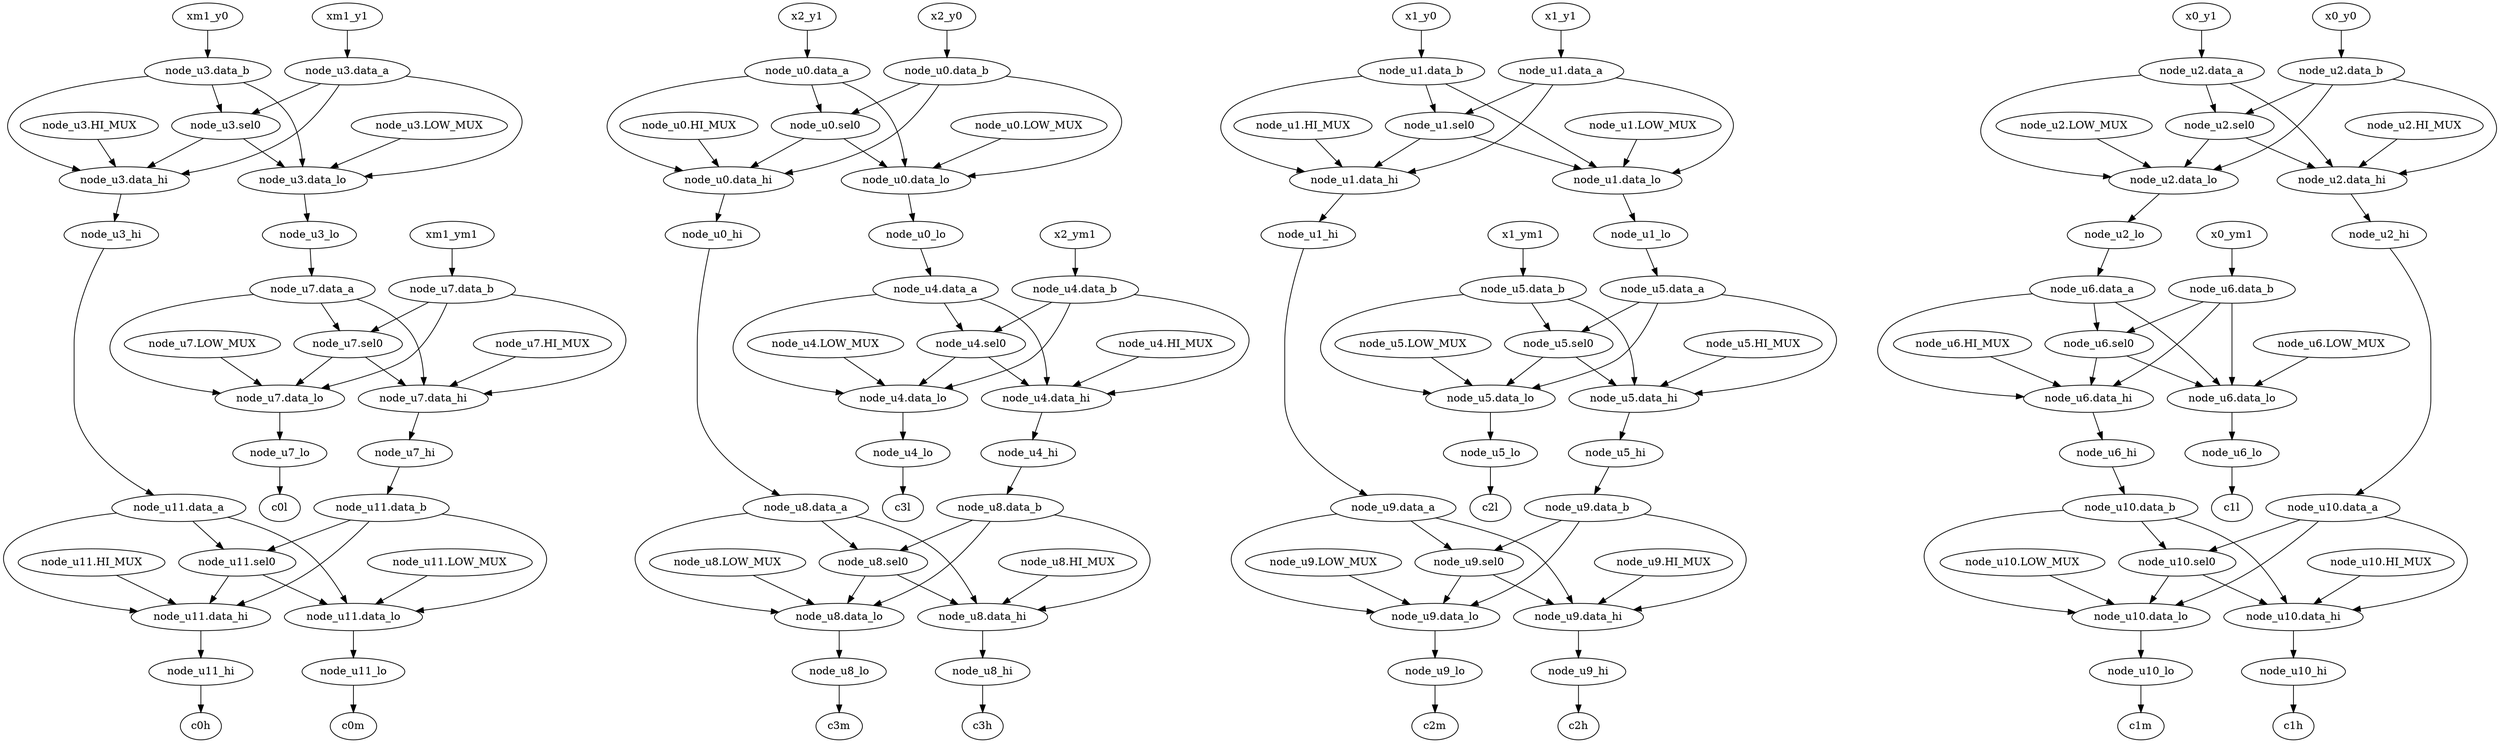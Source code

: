 strict digraph "()" {
	node_u11_hi -> c0h	 [weight=1.0];
	node_u8_lo -> c3m	 [weight=1.0];
	"node_u1.HI_MUX" -> "node_u1.data_hi"	 [weight=2.0];
	"node_u8.sel0" -> "node_u8.data_hi"	 [weight=3.0];
	"node_u8.sel0" -> "node_u8.data_lo"	 [weight=3.0];
	"node_u6.HI_MUX" -> "node_u6.data_hi"	 [weight=2.0];
	"node_u10.LOW_MUX" -> "node_u10.data_lo"	 [weight=2.0];
	"node_u5.data_hi" -> node_u5_hi	 [weight=1.0];
	"node_u1.data_lo" -> node_u1_lo	 [weight=1.0];
	"node_u3.sel0" -> "node_u3.data_lo"	 [weight=3.0];
	"node_u3.sel0" -> "node_u3.data_hi"	 [weight=3.0];
	node_u5_hi -> "node_u9.data_b"	 [weight=1.0];
	"node_u11.data_lo" -> node_u11_lo	 [weight=1.0];
	"node_u6.data_hi" -> node_u6_hi	 [weight=1.0];
	node_u0_lo -> "node_u4.data_a"	 [weight=1.0];
	"node_u5.data_b" -> "node_u5.data_hi"	 [weight=1.0];
	"node_u5.data_b" -> "node_u5.sel0"	 [weight=2.0];
	"node_u5.data_b" -> "node_u5.data_lo"	 [weight=1.0];
	"node_u5.data_a" -> "node_u5.data_hi"	 [weight=1.0];
	"node_u5.data_a" -> "node_u5.sel0"	 [weight=2.0];
	"node_u5.data_a" -> "node_u5.data_lo"	 [weight=1.0];
	"node_u1.sel0" -> "node_u1.data_lo"	 [weight=3.0];
	"node_u1.sel0" -> "node_u1.data_hi"	 [weight=3.0];
	node_u8_hi -> c3h	 [weight=1.0];
	"node_u0.data_hi" -> node_u0_hi	 [weight=1.0];
	"node_u11.data_b" -> "node_u11.data_lo"	 [weight=1.0];
	"node_u11.data_b" -> "node_u11.sel0"	 [weight=2.0];
	"node_u11.data_b" -> "node_u11.data_hi"	 [weight=1.0];
	"node_u1.LOW_MUX" -> "node_u1.data_lo"	 [weight=2.0];
	"node_u11.data_a" -> "node_u11.data_lo"	 [weight=1.0];
	"node_u11.data_a" -> "node_u11.sel0"	 [weight=2.0];
	"node_u11.data_a" -> "node_u11.data_hi"	 [weight=1.0];
	"node_u3.data_lo" -> node_u3_lo	 [weight=1.0];
	"node_u10.data_hi" -> node_u10_hi	 [weight=1.0];
	"node_u2.HI_MUX" -> "node_u2.data_hi"	 [weight=2.0];
	"node_u7.data_lo" -> node_u7_lo	 [weight=1.0];
	"node_u3.HI_MUX" -> "node_u3.data_hi"	 [weight=2.0];
	"node_u9.data_lo" -> node_u9_lo	 [weight=1.0];
	node_u9_lo -> c2m	 [weight=1.0];
	"node_u8.data_b" -> "node_u8.sel0"	 [weight=2.0];
	"node_u8.data_b" -> "node_u8.data_hi"	 [weight=1.0];
	"node_u8.data_b" -> "node_u8.data_lo"	 [weight=1.0];
	x0_ym1 -> "node_u6.data_b"	 [weight=1.0];
	"node_u9.sel0" -> "node_u9.data_lo"	 [weight=3.0];
	"node_u9.sel0" -> "node_u9.data_hi"	 [weight=3.0];
	"node_u7.data_a" -> "node_u7.data_lo"	 [weight=1.0];
	"node_u7.data_a" -> "node_u7.sel0"	 [weight=2.0];
	"node_u7.data_a" -> "node_u7.data_hi"	 [weight=1.0];
	"node_u7.data_b" -> "node_u7.data_lo"	 [weight=1.0];
	"node_u7.data_b" -> "node_u7.sel0"	 [weight=2.0];
	"node_u7.data_b" -> "node_u7.data_hi"	 [weight=1.0];
	"node_u4.data_hi" -> node_u4_hi	 [weight=1.0];
	node_u4_hi -> "node_u8.data_b"	 [weight=1.0];
	x1_ym1 -> "node_u5.data_b"	 [weight=1.0];
	"node_u7.sel0" -> "node_u7.data_lo"	 [weight=3.0];
	"node_u7.sel0" -> "node_u7.data_hi"	 [weight=3.0];
	"node_u6.data_b" -> "node_u6.data_hi"	 [weight=1.0];
	"node_u6.data_b" -> "node_u6.sel0"	 [weight=2.0];
	"node_u6.data_b" -> "node_u6.data_lo"	 [weight=1.0];
	"node_u4.HI_MUX" -> "node_u4.data_hi"	 [weight=2.0];
	"node_u11.HI_MUX" -> "node_u11.data_hi"	 [weight=2.0];
	"node_u8.data_a" -> "node_u8.sel0"	 [weight=2.0];
	"node_u8.data_a" -> "node_u8.data_hi"	 [weight=1.0];
	"node_u8.data_a" -> "node_u8.data_lo"	 [weight=1.0];
	node_u10_lo -> c1m	 [weight=1.0];
	"node_u1.data_b" -> "node_u1.data_lo"	 [weight=1.0];
	"node_u1.data_b" -> "node_u1.sel0"	 [weight=2.0];
	"node_u1.data_b" -> "node_u1.data_hi"	 [weight=1.0];
	"node_u1.data_a" -> "node_u1.data_lo"	 [weight=1.0];
	"node_u1.data_a" -> "node_u1.sel0"	 [weight=2.0];
	"node_u1.data_a" -> "node_u1.data_hi"	 [weight=1.0];
	"node_u6.sel0" -> "node_u6.data_hi"	 [weight=3.0];
	"node_u6.sel0" -> "node_u6.data_lo"	 [weight=3.0];
	"node_u0.HI_MUX" -> "node_u0.data_hi"	 [weight=2.0];
	node_u3_hi -> "node_u11.data_a"	 [weight=1.0];
	node_u10_hi -> c1h	 [weight=1.0];
	"node_u5.sel0" -> "node_u5.data_hi"	 [weight=3.0];
	"node_u5.sel0" -> "node_u5.data_lo"	 [weight=3.0];
	"node_u4.sel0" -> "node_u4.data_hi"	 [weight=3.0];
	"node_u4.sel0" -> "node_u4.data_lo"	 [weight=3.0];
	"node_u2.data_lo" -> node_u2_lo	 [weight=1.0];
	"node_u3.LOW_MUX" -> "node_u3.data_lo"	 [weight=2.0];
	"node_u3.data_b" -> "node_u3.sel0"	 [weight=2.0];
	"node_u3.data_b" -> "node_u3.data_lo"	 [weight=1.0];
	"node_u3.data_b" -> "node_u3.data_hi"	 [weight=1.0];
	x2_y1 -> "node_u0.data_a"	 [weight=1.0];
	x2_y0 -> "node_u0.data_b"	 [weight=1.0];
	x2_ym1 -> "node_u4.data_b"	 [weight=1.0];
	node_u1_hi -> "node_u9.data_a"	 [weight=1.0];
	"node_u10.HI_MUX" -> "node_u10.data_hi"	 [weight=2.0];
	"node_u2.data_hi" -> node_u2_hi	 [weight=1.0];
	x0_y1 -> "node_u2.data_a"	 [weight=1.0];
	x0_y0 -> "node_u2.data_b"	 [weight=1.0];
	"node_u6.data_a" -> "node_u6.data_hi"	 [weight=1.0];
	"node_u6.data_a" -> "node_u6.sel0"	 [weight=2.0];
	"node_u6.data_a" -> "node_u6.data_lo"	 [weight=1.0];
	"node_u0.data_lo" -> node_u0_lo	 [weight=1.0];
	"node_u10.sel0" -> "node_u10.data_hi"	 [weight=3.0];
	"node_u10.sel0" -> "node_u10.data_lo"	 [weight=3.0];
	node_u0_hi -> "node_u8.data_a"	 [weight=1.0];
	"node_u9.data_hi" -> node_u9_hi	 [weight=1.0];
	"node_u6.data_lo" -> node_u6_lo	 [weight=1.0];
	"node_u1.data_hi" -> node_u1_hi	 [weight=1.0];
	node_u7_hi -> "node_u11.data_b"	 [weight=1.0];
	"node_u0.data_a" -> "node_u0.data_hi"	 [weight=1.0];
	"node_u0.data_a" -> "node_u0.data_lo"	 [weight=1.0];
	"node_u0.data_a" -> "node_u0.sel0"	 [weight=2.0];
	node_u2_hi -> "node_u10.data_a"	 [weight=1.0];
	"node_u0.data_b" -> "node_u0.data_hi"	 [weight=1.0];
	"node_u0.data_b" -> "node_u0.data_lo"	 [weight=1.0];
	"node_u0.data_b" -> "node_u0.sel0"	 [weight=2.0];
	"node_u5.LOW_MUX" -> "node_u5.data_lo"	 [weight=2.0];
	x1_y0 -> "node_u1.data_b"	 [weight=1.0];
	x1_y1 -> "node_u1.data_a"	 [weight=1.0];
	"node_u10.data_a" -> "node_u10.data_hi"	 [weight=1.0];
	"node_u10.data_a" -> "node_u10.sel0"	 [weight=2.0];
	"node_u10.data_a" -> "node_u10.data_lo"	 [weight=1.0];
	node_u11_lo -> c0m	 [weight=1.0];
	"node_u10.data_b" -> "node_u10.data_hi"	 [weight=1.0];
	"node_u10.data_b" -> "node_u10.sel0"	 [weight=2.0];
	"node_u10.data_b" -> "node_u10.data_lo"	 [weight=1.0];
	"node_u3.data_hi" -> node_u3_hi	 [weight=1.0];
	"node_u10.data_lo" -> node_u10_lo	 [weight=1.0];
	"node_u4.LOW_MUX" -> "node_u4.data_lo"	 [weight=2.0];
	"node_u11.sel0" -> "node_u11.data_lo"	 [weight=3.0];
	"node_u11.sel0" -> "node_u11.data_hi"	 [weight=3.0];
	"node_u8.LOW_MUX" -> "node_u8.data_lo"	 [weight=2.0];
	node_u5_lo -> c2l	 [weight=1.0];
	"node_u3.data_a" -> "node_u3.sel0"	 [weight=2.0];
	"node_u3.data_a" -> "node_u3.data_lo"	 [weight=1.0];
	"node_u3.data_a" -> "node_u3.data_hi"	 [weight=1.0];
	node_u6_lo -> c1l	 [weight=1.0];
	"node_u11.data_hi" -> node_u11_hi	 [weight=1.0];
	"node_u9.data_b" -> "node_u9.data_lo"	 [weight=1.0];
	"node_u9.data_b" -> "node_u9.sel0"	 [weight=2.0];
	"node_u9.data_b" -> "node_u9.data_hi"	 [weight=1.0];
	"node_u9.data_a" -> "node_u9.data_lo"	 [weight=1.0];
	"node_u9.data_a" -> "node_u9.sel0"	 [weight=2.0];
	"node_u9.data_a" -> "node_u9.data_hi"	 [weight=1.0];
	"node_u2.LOW_MUX" -> "node_u2.data_lo"	 [weight=2.0];
	node_u9_hi -> c2h	 [weight=1.0];
	"node_u7.data_hi" -> node_u7_hi	 [weight=1.0];
	"node_u2.sel0" -> "node_u2.data_lo"	 [weight=3.0];
	"node_u2.sel0" -> "node_u2.data_hi"	 [weight=3.0];
	node_u7_lo -> c0l	 [weight=1.0];
	node_u4_lo -> c3l	 [weight=1.0];
	"node_u8.data_hi" -> node_u8_hi	 [weight=1.0];
	"node_u8.HI_MUX" -> "node_u8.data_hi"	 [weight=2.0];
	"node_u9.HI_MUX" -> "node_u9.data_hi"	 [weight=2.0];
	node_u6_hi -> "node_u10.data_b"	 [weight=1.0];
	"node_u0.LOW_MUX" -> "node_u0.data_lo"	 [weight=2.0];
	"node_u8.data_lo" -> node_u8_lo	 [weight=1.0];
	"node_u7.HI_MUX" -> "node_u7.data_hi"	 [weight=2.0];
	"node_u11.LOW_MUX" -> "node_u11.data_lo"	 [weight=2.0];
	"node_u6.LOW_MUX" -> "node_u6.data_lo"	 [weight=2.0];
	"node_u4.data_a" -> "node_u4.data_hi"	 [weight=1.0];
	"node_u4.data_a" -> "node_u4.sel0"	 [weight=2.0];
	"node_u4.data_a" -> "node_u4.data_lo"	 [weight=1.0];
	"node_u4.data_b" -> "node_u4.data_hi"	 [weight=1.0];
	"node_u4.data_b" -> "node_u4.sel0"	 [weight=2.0];
	"node_u4.data_b" -> "node_u4.data_lo"	 [weight=1.0];
	xm1_y0 -> "node_u3.data_b"	 [weight=1.0];
	xm1_y1 -> "node_u3.data_a"	 [weight=1.0];
	"node_u4.data_lo" -> node_u4_lo	 [weight=1.0];
	xm1_ym1 -> "node_u7.data_b"	 [weight=1.0];
	node_u1_lo -> "node_u5.data_a"	 [weight=1.0];
	node_u3_lo -> "node_u7.data_a"	 [weight=1.0];
	"node_u0.sel0" -> "node_u0.data_hi"	 [weight=3.0];
	"node_u0.sel0" -> "node_u0.data_lo"	 [weight=3.0];
	node_u2_lo -> "node_u6.data_a"	 [weight=1.0];
	"node_u2.data_b" -> "node_u2.data_lo"	 [weight=1.0];
	"node_u2.data_b" -> "node_u2.data_hi"	 [weight=1.0];
	"node_u2.data_b" -> "node_u2.sel0"	 [weight=2.0];
	"node_u2.data_a" -> "node_u2.data_lo"	 [weight=1.0];
	"node_u2.data_a" -> "node_u2.data_hi"	 [weight=1.0];
	"node_u2.data_a" -> "node_u2.sel0"	 [weight=2.0];
	"node_u5.data_lo" -> node_u5_lo	 [weight=1.0];
	"node_u9.LOW_MUX" -> "node_u9.data_lo"	 [weight=2.0];
	"node_u7.LOW_MUX" -> "node_u7.data_lo"	 [weight=2.0];
	"node_u5.HI_MUX" -> "node_u5.data_hi"	 [weight=2.0];
}
